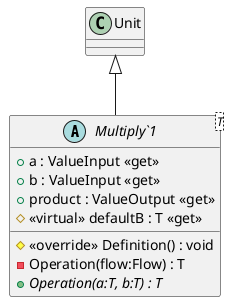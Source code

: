 @startuml
abstract class "Multiply`1"<T> {
    + a : ValueInput <<get>>
    + b : ValueInput <<get>>
    + product : ValueOutput <<get>>
    # <<virtual>> defaultB : T <<get>>
    # <<override>> Definition() : void
    - Operation(flow:Flow) : T
    + {abstract} Operation(a:T, b:T) : T
}
Unit <|-- "Multiply`1"
@enduml
